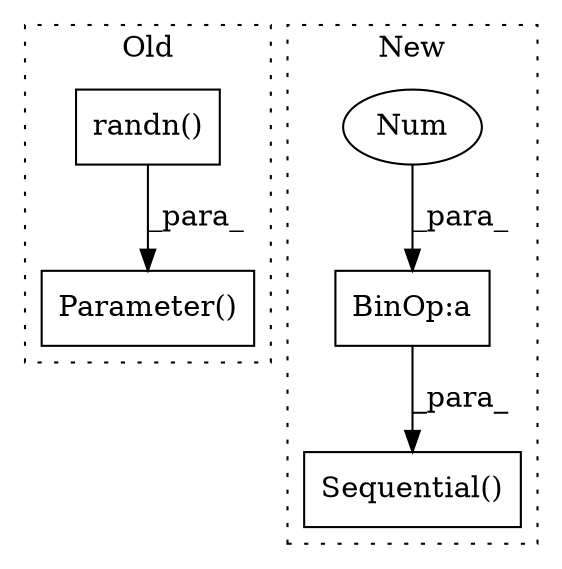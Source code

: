 digraph G {
subgraph cluster0 {
1 [label="randn()" a="75" s="11580,11601" l="12,1" shape="box"];
3 [label="Parameter()" a="75" s="11567,11609" l="13,1" shape="box"];
label = "Old";
style="dotted";
}
subgraph cluster1 {
2 [label="Sequential()" a="75" s="11918,12170" l="27,10" shape="box"];
4 [label="BinOp:a" a="82" s="12016" l="3" shape="box"];
5 [label="Num" a="76" s="12019" l="1" shape="ellipse"];
label = "New";
style="dotted";
}
1 -> 3 [label="_para_"];
4 -> 2 [label="_para_"];
5 -> 4 [label="_para_"];
}